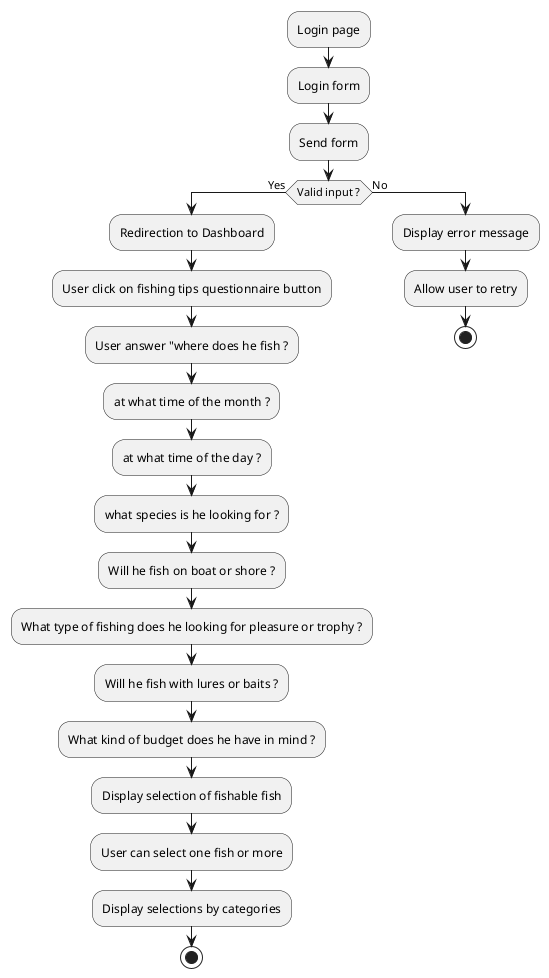 @startuml FishingTipsQUestionnaire
:Login page;
:Login form;
:Send form;
if (Valid input ?) then (Yes)
    :Redirection to Dashboard;
    :User click on fishing tips questionnaire button;
    :User answer "where does he fish ?;
    :at what time of the month ?;
    :at what time of the day ?;
    :what species is he looking for ?;
    :Will he fish on boat or shore ?;
    :What type of fishing does he looking for pleasure or trophy ?;
    :Will he fish with lures or baits ?;
    :What kind of budget does he have in mind ?;
    :Display selection of fishable fish;
    :User can select one fish or more;
    :Display selections by categories;
    stop
else (No)
    :Display error message;
    :Allow user to retry;
    stop
endif
@enduml
